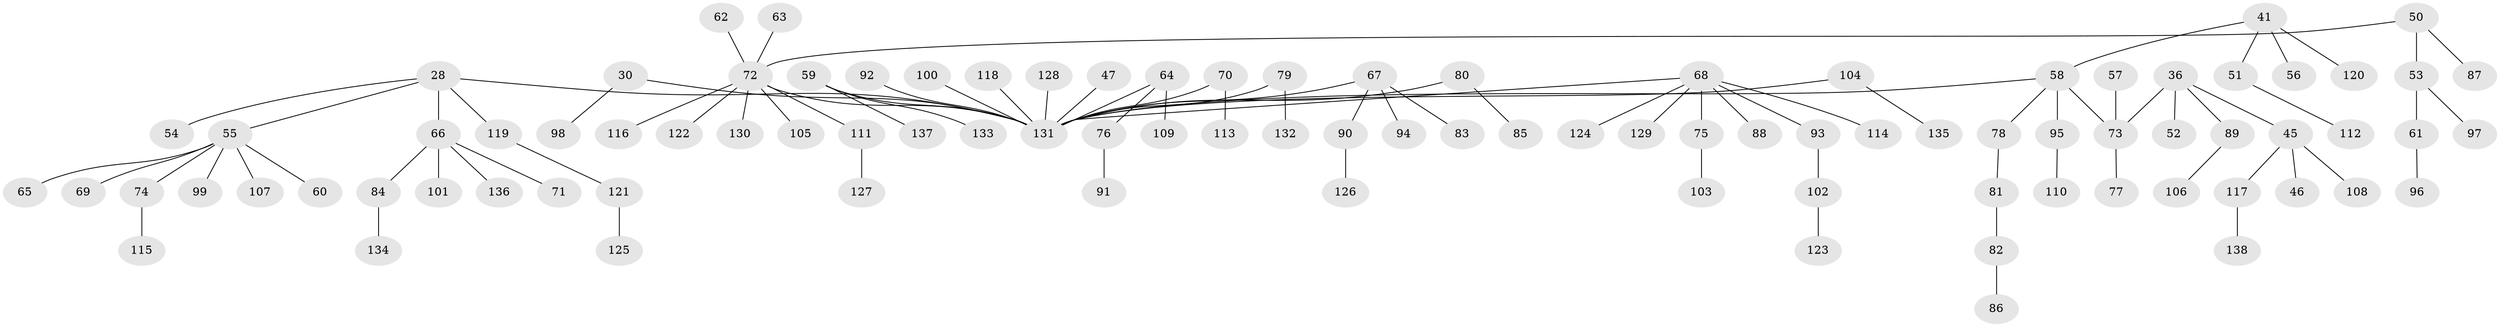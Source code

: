 // original degree distribution, {6: 0.021739130434782608, 4: 0.057971014492753624, 3: 0.15942028985507245, 5: 0.028985507246376812, 1: 0.463768115942029, 2: 0.26811594202898553}
// Generated by graph-tools (version 1.1) at 2025/56/03/04/25 21:56:13]
// undirected, 96 vertices, 95 edges
graph export_dot {
graph [start="1"]
  node [color=gray90,style=filled];
  28 [super="+7"];
  30;
  36;
  41 [super="+39"];
  45;
  46;
  47;
  50;
  51;
  52;
  53;
  54;
  55 [super="+17+27+24"];
  56;
  57;
  58 [super="+11"];
  59 [super="+23"];
  60;
  61;
  62;
  63;
  64 [super="+37"];
  65;
  66 [super="+35"];
  67 [super="+33+34"];
  68 [super="+49"];
  69;
  70;
  71;
  72 [super="+48"];
  73 [super="+20"];
  74;
  75;
  76;
  77;
  78;
  79;
  80 [super="+42"];
  81;
  82;
  83;
  84;
  85;
  86;
  87;
  88;
  89;
  90;
  91;
  92;
  93;
  94;
  95;
  96;
  97;
  98;
  99;
  100;
  101;
  102;
  103;
  104;
  105;
  106;
  107;
  108;
  109;
  110;
  111;
  112;
  113;
  114;
  115;
  116;
  117;
  118;
  119;
  120;
  121;
  122;
  123;
  124;
  125;
  126;
  127;
  128;
  129;
  130;
  131 [super="+3+5+26+8+9+12+4+16+31"];
  132;
  133;
  134;
  135;
  136;
  137;
  138;
  28 -- 54;
  28 -- 119;
  28 -- 131;
  28 -- 55;
  28 -- 66;
  30 -- 98;
  30 -- 131;
  36 -- 45;
  36 -- 52;
  36 -- 89;
  36 -- 73;
  41 -- 51;
  41 -- 56;
  41 -- 120;
  41 -- 58;
  45 -- 46;
  45 -- 108;
  45 -- 117;
  47 -- 131;
  50 -- 53;
  50 -- 87;
  50 -- 72;
  51 -- 112;
  53 -- 61;
  53 -- 97;
  55 -- 99;
  55 -- 69;
  55 -- 74;
  55 -- 65;
  55 -- 107;
  55 -- 60;
  57 -- 73;
  58 -- 78;
  58 -- 95;
  58 -- 131;
  58 -- 73;
  59 -- 133;
  59 -- 137;
  59 -- 131;
  61 -- 96;
  62 -- 72;
  63 -- 72;
  64 -- 76;
  64 -- 131;
  64 -- 109;
  66 -- 136;
  66 -- 84;
  66 -- 101;
  66 -- 71;
  67 -- 83;
  67 -- 94;
  67 -- 131;
  67 -- 90;
  68 -- 88;
  68 -- 93;
  68 -- 129;
  68 -- 114;
  68 -- 131;
  68 -- 75;
  68 -- 124;
  70 -- 113;
  70 -- 131;
  72 -- 130;
  72 -- 131;
  72 -- 105;
  72 -- 111;
  72 -- 116;
  72 -- 122;
  73 -- 77;
  74 -- 115;
  75 -- 103;
  76 -- 91;
  78 -- 81;
  79 -- 132;
  79 -- 131;
  80 -- 131;
  80 -- 85;
  81 -- 82;
  82 -- 86;
  84 -- 134;
  89 -- 106;
  90 -- 126;
  92 -- 131;
  93 -- 102;
  95 -- 110;
  100 -- 131;
  102 -- 123;
  104 -- 135;
  104 -- 131;
  111 -- 127;
  117 -- 138;
  118 -- 131;
  119 -- 121;
  121 -- 125;
  128 -- 131;
}
